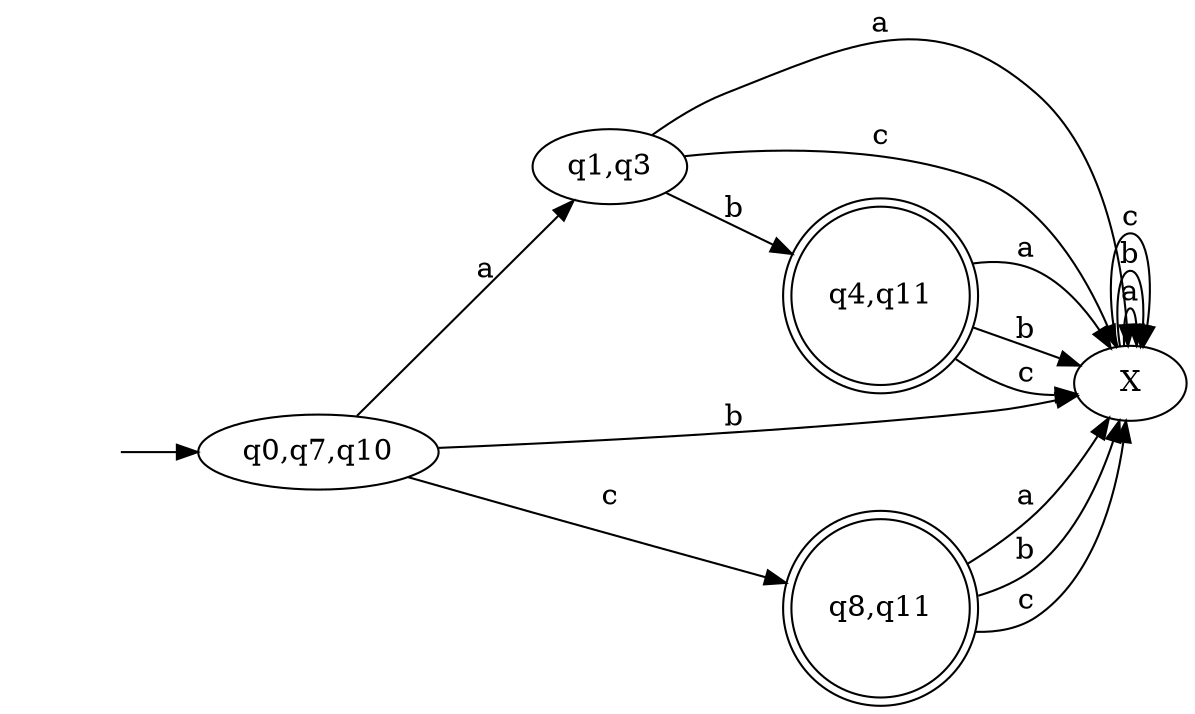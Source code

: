 digraph g{
	rankdir=LR
	-1[style="invis"];
	-1->"q0,q7,q10";
	"q0,q7,q10"->"q1,q3"[label="a"];
	"q0,q7,q10"->"X"[label="b"];
	"q0,q7,q10"->"q8,q11"[label="c"];
	"q1,q3"->"X"[label="a"];
	"q1,q3"->"q4,q11"[label="b"];
	"q1,q3"->"X"[label="c"];
	"q8,q11"[shape="doublecircle"];
	"q8,q11"->"X"[label="a"];
	"q8,q11"->"X"[label="b"];
	"q8,q11"->"X"[label="c"];
	"q4,q11"[shape="doublecircle"];
	"q4,q11"->"X"[label="a"];
	"q4,q11"->"X"[label="b"];
	"q4,q11"->"X"[label="c"];
	"X"->"X"[label="a"];
	"X"->"X"[label="b"];
	"X"->"X"[label="c"];
}